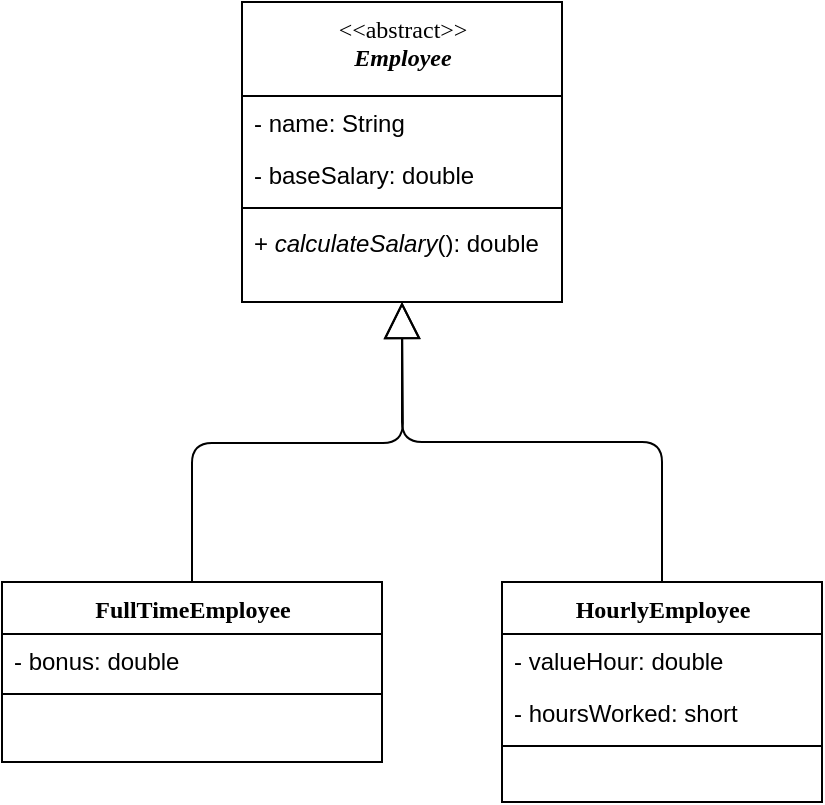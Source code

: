 <mxfile version="26.1.1">
  <diagram name="Page-1" id="9f46799a-70d6-7492-0946-bef42562c5a5">
    <mxGraphModel dx="809" dy="443" grid="1" gridSize="10" guides="1" tooltips="1" connect="1" arrows="1" fold="1" page="1" pageScale="1" pageWidth="1100" pageHeight="850" background="none" math="0" shadow="0">
      <root>
        <mxCell id="0" />
        <mxCell id="1" parent="0" />
        <mxCell id="lbqh7tAcahwJpfZpCRGR-1" value="FullTimeEmployee" style="swimlane;html=1;fontStyle=1;align=center;verticalAlign=top;childLayout=stackLayout;horizontal=1;startSize=26;horizontalStack=0;resizeParent=1;resizeLast=0;collapsible=1;marginBottom=0;swimlaneFillColor=#ffffff;rounded=0;shadow=0;comic=0;labelBackgroundColor=none;strokeWidth=1;fillColor=none;fontFamily=Verdana;fontSize=12" vertex="1" parent="1">
          <mxGeometry x="280" y="360" width="190" height="90" as="geometry" />
        </mxCell>
        <mxCell id="lbqh7tAcahwJpfZpCRGR-2" value="- bonus: double" style="text;html=1;strokeColor=none;fillColor=none;align=left;verticalAlign=top;spacingLeft=4;spacingRight=4;whiteSpace=wrap;overflow=hidden;rotatable=0;points=[[0,0.5],[1,0.5]];portConstraint=eastwest;" vertex="1" parent="lbqh7tAcahwJpfZpCRGR-1">
          <mxGeometry y="26" width="190" height="26" as="geometry" />
        </mxCell>
        <mxCell id="lbqh7tAcahwJpfZpCRGR-3" value="" style="line;html=1;strokeWidth=1;fillColor=none;align=left;verticalAlign=middle;spacingTop=-1;spacingLeft=3;spacingRight=3;rotatable=0;labelPosition=right;points=[];portConstraint=eastwest;" vertex="1" parent="lbqh7tAcahwJpfZpCRGR-1">
          <mxGeometry y="52" width="190" height="8" as="geometry" />
        </mxCell>
        <mxCell id="lbqh7tAcahwJpfZpCRGR-4" value="&lt;span style=&quot;font-weight: normal;&quot;&gt;&amp;lt;&amp;lt;abstract&amp;gt;&amp;gt;&lt;/span&gt;&lt;div&gt;&lt;i&gt;Employee&lt;/i&gt;&lt;/div&gt;" style="swimlane;html=1;fontStyle=1;align=center;verticalAlign=top;childLayout=stackLayout;horizontal=1;startSize=47;horizontalStack=0;resizeParent=1;resizeLast=0;collapsible=1;marginBottom=0;swimlaneFillColor=#ffffff;rounded=0;shadow=0;comic=0;labelBackgroundColor=none;strokeWidth=1;fillColor=none;fontFamily=Verdana;fontSize=12" vertex="1" parent="1">
          <mxGeometry x="400" y="70" width="160" height="150" as="geometry">
            <mxRectangle x="400" y="70" width="130" height="47" as="alternateBounds" />
          </mxGeometry>
        </mxCell>
        <mxCell id="lbqh7tAcahwJpfZpCRGR-5" value="- name: String" style="text;html=1;strokeColor=none;fillColor=none;align=left;verticalAlign=top;spacingLeft=4;spacingRight=4;whiteSpace=wrap;overflow=hidden;rotatable=0;points=[[0,0.5],[1,0.5]];portConstraint=eastwest;" vertex="1" parent="lbqh7tAcahwJpfZpCRGR-4">
          <mxGeometry y="47" width="160" height="26" as="geometry" />
        </mxCell>
        <mxCell id="lbqh7tAcahwJpfZpCRGR-6" value="- baseSalary: double" style="text;html=1;strokeColor=none;fillColor=none;align=left;verticalAlign=top;spacingLeft=4;spacingRight=4;whiteSpace=wrap;overflow=hidden;rotatable=0;points=[[0,0.5],[1,0.5]];portConstraint=eastwest;" vertex="1" parent="lbqh7tAcahwJpfZpCRGR-4">
          <mxGeometry y="73" width="160" height="26" as="geometry" />
        </mxCell>
        <mxCell id="lbqh7tAcahwJpfZpCRGR-8" value="" style="line;html=1;strokeWidth=1;fillColor=none;align=left;verticalAlign=middle;spacingTop=-1;spacingLeft=3;spacingRight=3;rotatable=0;labelPosition=right;points=[];portConstraint=eastwest;" vertex="1" parent="lbqh7tAcahwJpfZpCRGR-4">
          <mxGeometry y="99" width="160" height="8" as="geometry" />
        </mxCell>
        <mxCell id="lbqh7tAcahwJpfZpCRGR-9" value="+ &lt;i&gt;calculateSalary&lt;/i&gt;(): double" style="text;html=1;strokeColor=none;fillColor=none;align=left;verticalAlign=top;spacingLeft=4;spacingRight=4;whiteSpace=wrap;overflow=hidden;rotatable=0;points=[[0,0.5],[1,0.5]];portConstraint=eastwest;" vertex="1" parent="lbqh7tAcahwJpfZpCRGR-4">
          <mxGeometry y="107" width="160" height="26" as="geometry" />
        </mxCell>
        <mxCell id="lbqh7tAcahwJpfZpCRGR-11" value="HourlyEmployee" style="swimlane;html=1;fontStyle=1;align=center;verticalAlign=top;childLayout=stackLayout;horizontal=1;startSize=26;horizontalStack=0;resizeParent=1;resizeLast=0;collapsible=1;marginBottom=0;swimlaneFillColor=#ffffff;rounded=0;shadow=0;comic=0;labelBackgroundColor=none;strokeWidth=1;fillColor=none;fontFamily=Verdana;fontSize=12" vertex="1" parent="1">
          <mxGeometry x="530" y="360" width="160" height="110" as="geometry" />
        </mxCell>
        <mxCell id="lbqh7tAcahwJpfZpCRGR-17" value="- valueHour: double" style="text;html=1;strokeColor=none;fillColor=none;align=left;verticalAlign=top;spacingLeft=4;spacingRight=4;whiteSpace=wrap;overflow=hidden;rotatable=0;points=[[0,0.5],[1,0.5]];portConstraint=eastwest;" vertex="1" parent="lbqh7tAcahwJpfZpCRGR-11">
          <mxGeometry y="26" width="160" height="26" as="geometry" />
        </mxCell>
        <mxCell id="lbqh7tAcahwJpfZpCRGR-12" value="- hoursWorked: short" style="text;html=1;strokeColor=none;fillColor=none;align=left;verticalAlign=top;spacingLeft=4;spacingRight=4;whiteSpace=wrap;overflow=hidden;rotatable=0;points=[[0,0.5],[1,0.5]];portConstraint=eastwest;" vertex="1" parent="lbqh7tAcahwJpfZpCRGR-11">
          <mxGeometry y="52" width="160" height="26" as="geometry" />
        </mxCell>
        <mxCell id="lbqh7tAcahwJpfZpCRGR-13" value="" style="line;html=1;strokeWidth=1;fillColor=none;align=left;verticalAlign=middle;spacingTop=-1;spacingLeft=3;spacingRight=3;rotatable=0;labelPosition=right;points=[];portConstraint=eastwest;" vertex="1" parent="lbqh7tAcahwJpfZpCRGR-11">
          <mxGeometry y="78" width="160" height="8" as="geometry" />
        </mxCell>
        <mxCell id="lbqh7tAcahwJpfZpCRGR-14" style="edgeStyle=orthogonalEdgeStyle;html=1;labelBackgroundColor=none;startFill=0;startSize=8;endArrow=block;endFill=0;endSize=16;fontFamily=Verdana;fontSize=12;exitX=0.5;exitY=0;exitDx=0;exitDy=0;" edge="1" parent="1" source="lbqh7tAcahwJpfZpCRGR-1">
          <mxGeometry relative="1" as="geometry">
            <Array as="points" />
            <mxPoint x="479.76" y="317" as="sourcePoint" />
            <mxPoint x="480" y="220" as="targetPoint" />
          </mxGeometry>
        </mxCell>
        <mxCell id="lbqh7tAcahwJpfZpCRGR-15" style="edgeStyle=orthogonalEdgeStyle;html=1;labelBackgroundColor=none;startFill=0;startSize=8;endArrow=block;endFill=0;endSize=16;fontFamily=Verdana;fontSize=12;exitX=0.5;exitY=0;exitDx=0;exitDy=0;entryX=0.5;entryY=1;entryDx=0;entryDy=0;" edge="1" parent="1" source="lbqh7tAcahwJpfZpCRGR-11" target="lbqh7tAcahwJpfZpCRGR-4">
          <mxGeometry relative="1" as="geometry">
            <Array as="points" />
            <mxPoint x="360" y="359.48" as="sourcePoint" />
            <mxPoint x="479.76" y="256.48" as="targetPoint" />
          </mxGeometry>
        </mxCell>
      </root>
    </mxGraphModel>
  </diagram>
</mxfile>
